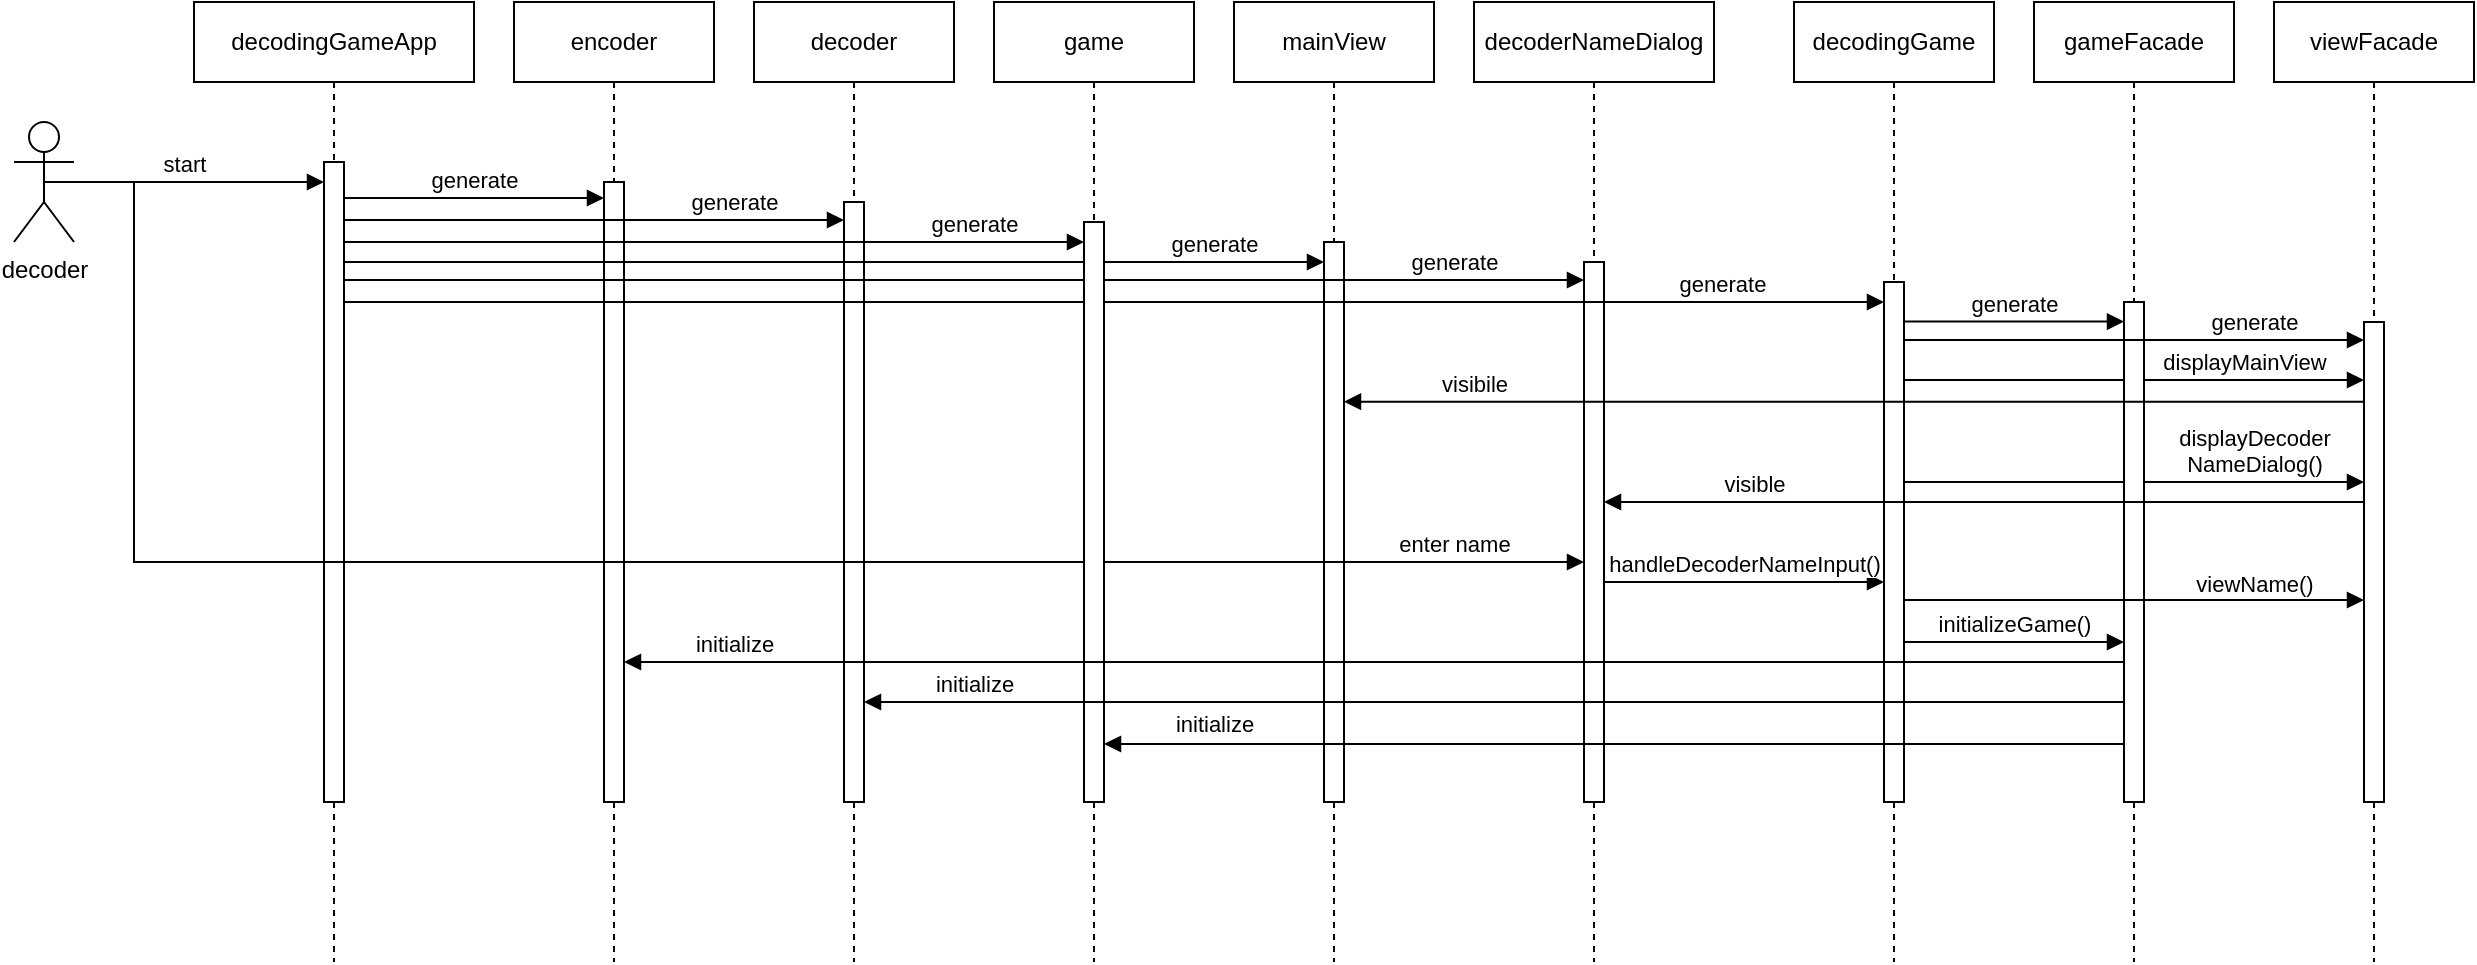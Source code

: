 <mxfile version="22.1.16" type="device">
  <diagram name="applicationStart-autoEncoder" id="2YBvvXClWsGukQMizWep">
    <mxGraphModel dx="1434" dy="836" grid="1" gridSize="10" guides="1" tooltips="1" connect="1" arrows="1" fold="1" page="1" pageScale="1" pageWidth="850" pageHeight="1100" math="0" shadow="0">
      <root>
        <mxCell id="0" />
        <mxCell id="1" parent="0" />
        <mxCell id="8UBQslbiQ1dqH_b8KJJY-15" value="decodingGameApp" style="shape=umlLifeline;perimeter=lifelinePerimeter;whiteSpace=wrap;html=1;container=1;dropTarget=0;collapsible=0;recursiveResize=0;outlineConnect=0;portConstraint=eastwest;newEdgeStyle={&quot;curved&quot;:0,&quot;rounded&quot;:0};" parent="1" vertex="1">
          <mxGeometry x="130" y="40" width="140" height="480" as="geometry" />
        </mxCell>
        <mxCell id="8UBQslbiQ1dqH_b8KJJY-16" value="" style="html=1;points=[[0,0,0,0,5],[0,1,0,0,-5],[1,0,0,0,5],[1,1,0,0,-5]];perimeter=orthogonalPerimeter;outlineConnect=0;targetShapes=umlLifeline;portConstraint=eastwest;newEdgeStyle={&quot;curved&quot;:0,&quot;rounded&quot;:0};" parent="8UBQslbiQ1dqH_b8KJJY-15" vertex="1">
          <mxGeometry x="65" y="80" width="10" height="320" as="geometry" />
        </mxCell>
        <mxCell id="8UBQslbiQ1dqH_b8KJJY-17" value="decoder" style="shape=umlActor;verticalLabelPosition=bottom;verticalAlign=top;html=1;" parent="1" vertex="1">
          <mxGeometry x="40" y="100" width="30" height="60" as="geometry" />
        </mxCell>
        <mxCell id="8UBQslbiQ1dqH_b8KJJY-18" value="start" style="html=1;verticalAlign=bottom;endArrow=block;curved=0;rounded=0;exitX=0.5;exitY=0.5;exitDx=0;exitDy=0;exitPerimeter=0;" parent="1" source="8UBQslbiQ1dqH_b8KJJY-17" target="8UBQslbiQ1dqH_b8KJJY-16" edge="1">
          <mxGeometry width="80" relative="1" as="geometry">
            <mxPoint x="140" y="140" as="sourcePoint" />
            <mxPoint x="220" y="140" as="targetPoint" />
          </mxGeometry>
        </mxCell>
        <mxCell id="8UBQslbiQ1dqH_b8KJJY-19" value="encoder" style="shape=umlLifeline;perimeter=lifelinePerimeter;whiteSpace=wrap;html=1;container=1;dropTarget=0;collapsible=0;recursiveResize=0;outlineConnect=0;portConstraint=eastwest;newEdgeStyle={&quot;curved&quot;:0,&quot;rounded&quot;:0};" parent="1" vertex="1">
          <mxGeometry x="290" y="40" width="100" height="480" as="geometry" />
        </mxCell>
        <mxCell id="8UBQslbiQ1dqH_b8KJJY-23" value="" style="html=1;points=[[0,0,0,0,5],[0,1,0,0,-5],[1,0,0,0,5],[1,1,0,0,-5]];perimeter=orthogonalPerimeter;outlineConnect=0;targetShapes=umlLifeline;portConstraint=eastwest;newEdgeStyle={&quot;curved&quot;:0,&quot;rounded&quot;:0};" parent="8UBQslbiQ1dqH_b8KJJY-19" vertex="1">
          <mxGeometry x="45" y="90" width="10" height="310" as="geometry" />
        </mxCell>
        <mxCell id="8UBQslbiQ1dqH_b8KJJY-20" value="decoder" style="shape=umlLifeline;perimeter=lifelinePerimeter;whiteSpace=wrap;html=1;container=1;dropTarget=0;collapsible=0;recursiveResize=0;outlineConnect=0;portConstraint=eastwest;newEdgeStyle={&quot;curved&quot;:0,&quot;rounded&quot;:0};" parent="1" vertex="1">
          <mxGeometry x="410" y="40" width="100" height="480" as="geometry" />
        </mxCell>
        <mxCell id="8UBQslbiQ1dqH_b8KJJY-25" value="" style="html=1;points=[[0,0,0,0,5],[0,1,0,0,-5],[1,0,0,0,5],[1,1,0,0,-5]];perimeter=orthogonalPerimeter;outlineConnect=0;targetShapes=umlLifeline;portConstraint=eastwest;newEdgeStyle={&quot;curved&quot;:0,&quot;rounded&quot;:0};" parent="8UBQslbiQ1dqH_b8KJJY-20" vertex="1">
          <mxGeometry x="45" y="100" width="10" height="300" as="geometry" />
        </mxCell>
        <mxCell id="8UBQslbiQ1dqH_b8KJJY-21" value="mainView" style="shape=umlLifeline;perimeter=lifelinePerimeter;whiteSpace=wrap;html=1;container=1;dropTarget=0;collapsible=0;recursiveResize=0;outlineConnect=0;portConstraint=eastwest;newEdgeStyle={&quot;curved&quot;:0,&quot;rounded&quot;:0};" parent="1" vertex="1">
          <mxGeometry x="650" y="40" width="100" height="480" as="geometry" />
        </mxCell>
        <mxCell id="8UBQslbiQ1dqH_b8KJJY-27" value="" style="html=1;points=[[0,0,0,0,5],[0,1,0,0,-5],[1,0,0,0,5],[1,1,0,0,-5]];perimeter=orthogonalPerimeter;outlineConnect=0;targetShapes=umlLifeline;portConstraint=eastwest;newEdgeStyle={&quot;curved&quot;:0,&quot;rounded&quot;:0};" parent="8UBQslbiQ1dqH_b8KJJY-21" vertex="1">
          <mxGeometry x="45" y="120" width="10" height="280" as="geometry" />
        </mxCell>
        <mxCell id="8UBQslbiQ1dqH_b8KJJY-28" value="decoderNameDialog" style="shape=umlLifeline;perimeter=lifelinePerimeter;whiteSpace=wrap;html=1;container=1;dropTarget=0;collapsible=0;recursiveResize=0;outlineConnect=0;portConstraint=eastwest;newEdgeStyle={&quot;curved&quot;:0,&quot;rounded&quot;:0};" parent="1" vertex="1">
          <mxGeometry x="770" y="40" width="120" height="480" as="geometry" />
        </mxCell>
        <mxCell id="8UBQslbiQ1dqH_b8KJJY-30" value="" style="html=1;points=[[0,0,0,0,5],[0,1,0,0,-5],[1,0,0,0,5],[1,1,0,0,-5]];perimeter=orthogonalPerimeter;outlineConnect=0;targetShapes=umlLifeline;portConstraint=eastwest;newEdgeStyle={&quot;curved&quot;:0,&quot;rounded&quot;:0};" parent="8UBQslbiQ1dqH_b8KJJY-28" vertex="1">
          <mxGeometry x="55" y="130" width="10" height="270" as="geometry" />
        </mxCell>
        <mxCell id="8UBQslbiQ1dqH_b8KJJY-29" value="generate" style="html=1;verticalAlign=bottom;endArrow=block;curved=0;rounded=0;" parent="1" edge="1">
          <mxGeometry x="0.788" width="80" relative="1" as="geometry">
            <mxPoint x="205" y="179.0" as="sourcePoint" />
            <mxPoint x="825" y="179.0" as="targetPoint" />
            <mxPoint as="offset" />
          </mxGeometry>
        </mxCell>
        <mxCell id="DJOfWeLJxFiv9ff_7gT9-1" value="enter name" style="html=1;verticalAlign=bottom;endArrow=block;curved=0;rounded=0;exitX=0.5;exitY=0.5;exitDx=0;exitDy=0;exitPerimeter=0;" edge="1" parent="1" target="8UBQslbiQ1dqH_b8KJJY-30">
          <mxGeometry x="0.865" width="80" relative="1" as="geometry">
            <mxPoint x="55" y="130" as="sourcePoint" />
            <mxPoint x="705" y="250" as="targetPoint" />
            <Array as="points">
              <mxPoint x="100" y="130" />
              <mxPoint x="100" y="320" />
            </Array>
            <mxPoint as="offset" />
          </mxGeometry>
        </mxCell>
        <mxCell id="DJOfWeLJxFiv9ff_7gT9-2" value="decodingGame" style="shape=umlLifeline;perimeter=lifelinePerimeter;whiteSpace=wrap;html=1;container=1;dropTarget=0;collapsible=0;recursiveResize=0;outlineConnect=0;portConstraint=eastwest;newEdgeStyle={&quot;curved&quot;:0,&quot;rounded&quot;:0};" vertex="1" parent="1">
          <mxGeometry x="930" y="40" width="100" height="480" as="geometry" />
        </mxCell>
        <mxCell id="DJOfWeLJxFiv9ff_7gT9-3" value="" style="html=1;points=[[0,0,0,0,5],[0,1,0,0,-5],[1,0,0,0,5],[1,1,0,0,-5]];perimeter=orthogonalPerimeter;outlineConnect=0;targetShapes=umlLifeline;portConstraint=eastwest;newEdgeStyle={&quot;curved&quot;:0,&quot;rounded&quot;:0};" vertex="1" parent="DJOfWeLJxFiv9ff_7gT9-2">
          <mxGeometry x="45" y="140" width="10" height="260" as="geometry" />
        </mxCell>
        <mxCell id="DJOfWeLJxFiv9ff_7gT9-4" value="generate" style="html=1;verticalAlign=bottom;endArrow=block;curved=0;rounded=0;" edge="1" parent="1">
          <mxGeometry x="0.788" width="80" relative="1" as="geometry">
            <mxPoint x="205" y="190" as="sourcePoint" />
            <mxPoint x="975" y="190" as="targetPoint" />
            <mxPoint as="offset" />
          </mxGeometry>
        </mxCell>
        <mxCell id="DJOfWeLJxFiv9ff_7gT9-6" value="displayMainView" style="html=1;verticalAlign=bottom;endArrow=block;curved=0;rounded=0;" edge="1" parent="1">
          <mxGeometry x="0.48" width="80" relative="1" as="geometry">
            <mxPoint x="985" y="229" as="sourcePoint" />
            <mxPoint x="1215" y="229" as="targetPoint" />
            <mxPoint as="offset" />
          </mxGeometry>
        </mxCell>
        <mxCell id="DJOfWeLJxFiv9ff_7gT9-7" value="displayDecoder&lt;br&gt;NameDialog()" style="html=1;verticalAlign=bottom;endArrow=block;curved=0;rounded=0;" edge="1" parent="1">
          <mxGeometry x="0.522" width="80" relative="1" as="geometry">
            <mxPoint x="985" y="280" as="sourcePoint" />
            <mxPoint x="1215" y="280" as="targetPoint" />
            <mxPoint as="offset" />
            <Array as="points" />
          </mxGeometry>
        </mxCell>
        <mxCell id="DJOfWeLJxFiv9ff_7gT9-10" value="handleDecoderNameInput()" style="html=1;verticalAlign=bottom;endArrow=block;curved=0;rounded=0;" edge="1" parent="1">
          <mxGeometry width="80" relative="1" as="geometry">
            <mxPoint x="835" y="330" as="sourcePoint" />
            <mxPoint x="975" y="330" as="targetPoint" />
          </mxGeometry>
        </mxCell>
        <mxCell id="DJOfWeLJxFiv9ff_7gT9-11" value="gameFacade" style="shape=umlLifeline;perimeter=lifelinePerimeter;whiteSpace=wrap;html=1;container=1;dropTarget=0;collapsible=0;recursiveResize=0;outlineConnect=0;portConstraint=eastwest;newEdgeStyle={&quot;curved&quot;:0,&quot;rounded&quot;:0};" vertex="1" parent="1">
          <mxGeometry x="1050" y="40" width="100" height="480" as="geometry" />
        </mxCell>
        <mxCell id="DJOfWeLJxFiv9ff_7gT9-14" value="" style="html=1;points=[[0,0,0,0,5],[0,1,0,0,-5],[1,0,0,0,5],[1,1,0,0,-5]];perimeter=orthogonalPerimeter;outlineConnect=0;targetShapes=umlLifeline;portConstraint=eastwest;newEdgeStyle={&quot;curved&quot;:0,&quot;rounded&quot;:0};" vertex="1" parent="DJOfWeLJxFiv9ff_7gT9-11">
          <mxGeometry x="45" y="150" width="10" height="250" as="geometry" />
        </mxCell>
        <mxCell id="DJOfWeLJxFiv9ff_7gT9-12" value="viewFacade" style="shape=umlLifeline;perimeter=lifelinePerimeter;whiteSpace=wrap;html=1;container=1;dropTarget=0;collapsible=0;recursiveResize=0;outlineConnect=0;portConstraint=eastwest;newEdgeStyle={&quot;curved&quot;:0,&quot;rounded&quot;:0};" vertex="1" parent="1">
          <mxGeometry x="1170" y="40" width="100" height="480" as="geometry" />
        </mxCell>
        <mxCell id="DJOfWeLJxFiv9ff_7gT9-15" value="" style="html=1;points=[[0,0,0,0,5],[0,1,0,0,-5],[1,0,0,0,5],[1,1,0,0,-5]];perimeter=orthogonalPerimeter;outlineConnect=0;targetShapes=umlLifeline;portConstraint=eastwest;newEdgeStyle={&quot;curved&quot;:0,&quot;rounded&quot;:0};" vertex="1" parent="DJOfWeLJxFiv9ff_7gT9-12">
          <mxGeometry x="45" y="160" width="10" height="240" as="geometry" />
        </mxCell>
        <mxCell id="DJOfWeLJxFiv9ff_7gT9-13" value="generate" style="html=1;verticalAlign=bottom;endArrow=block;curved=0;rounded=0;" edge="1" parent="1">
          <mxGeometry width="80" relative="1" as="geometry">
            <mxPoint x="985" y="199.8" as="sourcePoint" />
            <mxPoint x="1095.0" y="199.8" as="targetPoint" />
          </mxGeometry>
        </mxCell>
        <mxCell id="DJOfWeLJxFiv9ff_7gT9-16" value="generate" style="html=1;verticalAlign=bottom;endArrow=block;curved=0;rounded=0;" edge="1" parent="1">
          <mxGeometry x="0.522" width="80" relative="1" as="geometry">
            <mxPoint x="985" y="209" as="sourcePoint" />
            <mxPoint x="1215" y="209" as="targetPoint" />
            <mxPoint as="offset" />
          </mxGeometry>
        </mxCell>
        <mxCell id="DJOfWeLJxFiv9ff_7gT9-17" value="visible" style="html=1;verticalAlign=bottom;endArrow=block;curved=0;rounded=0;" edge="1" parent="1" target="8UBQslbiQ1dqH_b8KJJY-30">
          <mxGeometry x="0.605" width="80" relative="1" as="geometry">
            <mxPoint x="1215" y="290" as="sourcePoint" />
            <mxPoint x="705" y="290" as="targetPoint" />
            <mxPoint as="offset" />
          </mxGeometry>
        </mxCell>
        <mxCell id="DJOfWeLJxFiv9ff_7gT9-18" value="visibile" style="html=1;verticalAlign=bottom;endArrow=block;curved=0;rounded=0;" edge="1" parent="1" target="8UBQslbiQ1dqH_b8KJJY-27">
          <mxGeometry x="0.745" width="80" relative="1" as="geometry">
            <mxPoint x="1215" y="239.84" as="sourcePoint" />
            <mxPoint x="700" y="239.84" as="targetPoint" />
            <mxPoint as="offset" />
          </mxGeometry>
        </mxCell>
        <mxCell id="DJOfWeLJxFiv9ff_7gT9-20" value="initializeGame()" style="html=1;verticalAlign=bottom;endArrow=block;curved=0;rounded=0;" edge="1" parent="1">
          <mxGeometry width="80" relative="1" as="geometry">
            <mxPoint x="985" y="360" as="sourcePoint" />
            <mxPoint x="1095" y="360" as="targetPoint" />
          </mxGeometry>
        </mxCell>
        <mxCell id="DJOfWeLJxFiv9ff_7gT9-21" value="generate" style="html=1;verticalAlign=bottom;endArrow=block;curved=0;rounded=0;" edge="1" parent="1">
          <mxGeometry x="0.775" width="80" relative="1" as="geometry">
            <mxPoint x="205" y="170" as="sourcePoint" />
            <mxPoint x="695" y="170" as="targetPoint" />
            <mxPoint as="offset" />
          </mxGeometry>
        </mxCell>
        <mxCell id="DJOfWeLJxFiv9ff_7gT9-22" value="game" style="shape=umlLifeline;perimeter=lifelinePerimeter;whiteSpace=wrap;html=1;container=1;dropTarget=0;collapsible=0;recursiveResize=0;outlineConnect=0;portConstraint=eastwest;newEdgeStyle={&quot;curved&quot;:0,&quot;rounded&quot;:0};" vertex="1" parent="1">
          <mxGeometry x="530" y="40" width="100" height="480" as="geometry" />
        </mxCell>
        <mxCell id="DJOfWeLJxFiv9ff_7gT9-23" value="" style="html=1;points=[[0,0,0,0,5],[0,1,0,0,-5],[1,0,0,0,5],[1,1,0,0,-5]];perimeter=orthogonalPerimeter;outlineConnect=0;targetShapes=umlLifeline;portConstraint=eastwest;newEdgeStyle={&quot;curved&quot;:0,&quot;rounded&quot;:0};" vertex="1" parent="DJOfWeLJxFiv9ff_7gT9-22">
          <mxGeometry x="45" y="110" width="10" height="290" as="geometry" />
        </mxCell>
        <mxCell id="DJOfWeLJxFiv9ff_7gT9-26" value="generate" style="html=1;verticalAlign=bottom;endArrow=block;curved=0;rounded=0;" edge="1" parent="1">
          <mxGeometry width="80" relative="1" as="geometry">
            <mxPoint x="205" y="138" as="sourcePoint" />
            <mxPoint x="335.0" y="138" as="targetPoint" />
          </mxGeometry>
        </mxCell>
        <mxCell id="DJOfWeLJxFiv9ff_7gT9-27" value="generate" style="html=1;verticalAlign=bottom;endArrow=block;curved=0;rounded=0;" edge="1" parent="1">
          <mxGeometry x="0.56" width="80" relative="1" as="geometry">
            <mxPoint x="205" y="149" as="sourcePoint" />
            <mxPoint x="455.0" y="149" as="targetPoint" />
            <mxPoint as="offset" />
          </mxGeometry>
        </mxCell>
        <mxCell id="DJOfWeLJxFiv9ff_7gT9-28" value="generate" style="html=1;verticalAlign=bottom;endArrow=block;curved=0;rounded=0;" edge="1" parent="1">
          <mxGeometry x="0.703" width="80" relative="1" as="geometry">
            <mxPoint x="205" y="160" as="sourcePoint" />
            <mxPoint x="575" y="160" as="targetPoint" />
            <mxPoint as="offset" />
          </mxGeometry>
        </mxCell>
        <mxCell id="DJOfWeLJxFiv9ff_7gT9-29" value="viewName()" style="html=1;verticalAlign=bottom;endArrow=block;curved=0;rounded=0;" edge="1" parent="1">
          <mxGeometry x="0.522" y="-1" width="80" relative="1" as="geometry">
            <mxPoint x="985" y="339" as="sourcePoint" />
            <mxPoint x="1215" y="339" as="targetPoint" />
            <mxPoint as="offset" />
          </mxGeometry>
        </mxCell>
        <mxCell id="DJOfWeLJxFiv9ff_7gT9-30" value="initialize" style="html=1;verticalAlign=bottom;endArrow=block;curved=0;rounded=0;" edge="1" parent="1">
          <mxGeometry x="0.853" width="80" relative="1" as="geometry">
            <mxPoint x="1095" y="370" as="sourcePoint" />
            <mxPoint x="345.0" y="370" as="targetPoint" />
            <mxPoint as="offset" />
          </mxGeometry>
        </mxCell>
        <mxCell id="DJOfWeLJxFiv9ff_7gT9-31" value="initialize" style="html=1;verticalAlign=bottom;endArrow=block;curved=0;rounded=0;" edge="1" parent="1">
          <mxGeometry x="0.825" width="80" relative="1" as="geometry">
            <mxPoint x="1095" y="390" as="sourcePoint" />
            <mxPoint x="465" y="390" as="targetPoint" />
            <mxPoint as="offset" />
          </mxGeometry>
        </mxCell>
        <mxCell id="DJOfWeLJxFiv9ff_7gT9-32" value="initialize" style="html=1;verticalAlign=bottom;endArrow=block;curved=0;rounded=0;" edge="1" parent="1">
          <mxGeometry x="0.784" y="-1" width="80" relative="1" as="geometry">
            <mxPoint x="1095" y="411" as="sourcePoint" />
            <mxPoint x="585" y="411" as="targetPoint" />
            <mxPoint as="offset" />
          </mxGeometry>
        </mxCell>
      </root>
    </mxGraphModel>
  </diagram>
</mxfile>
